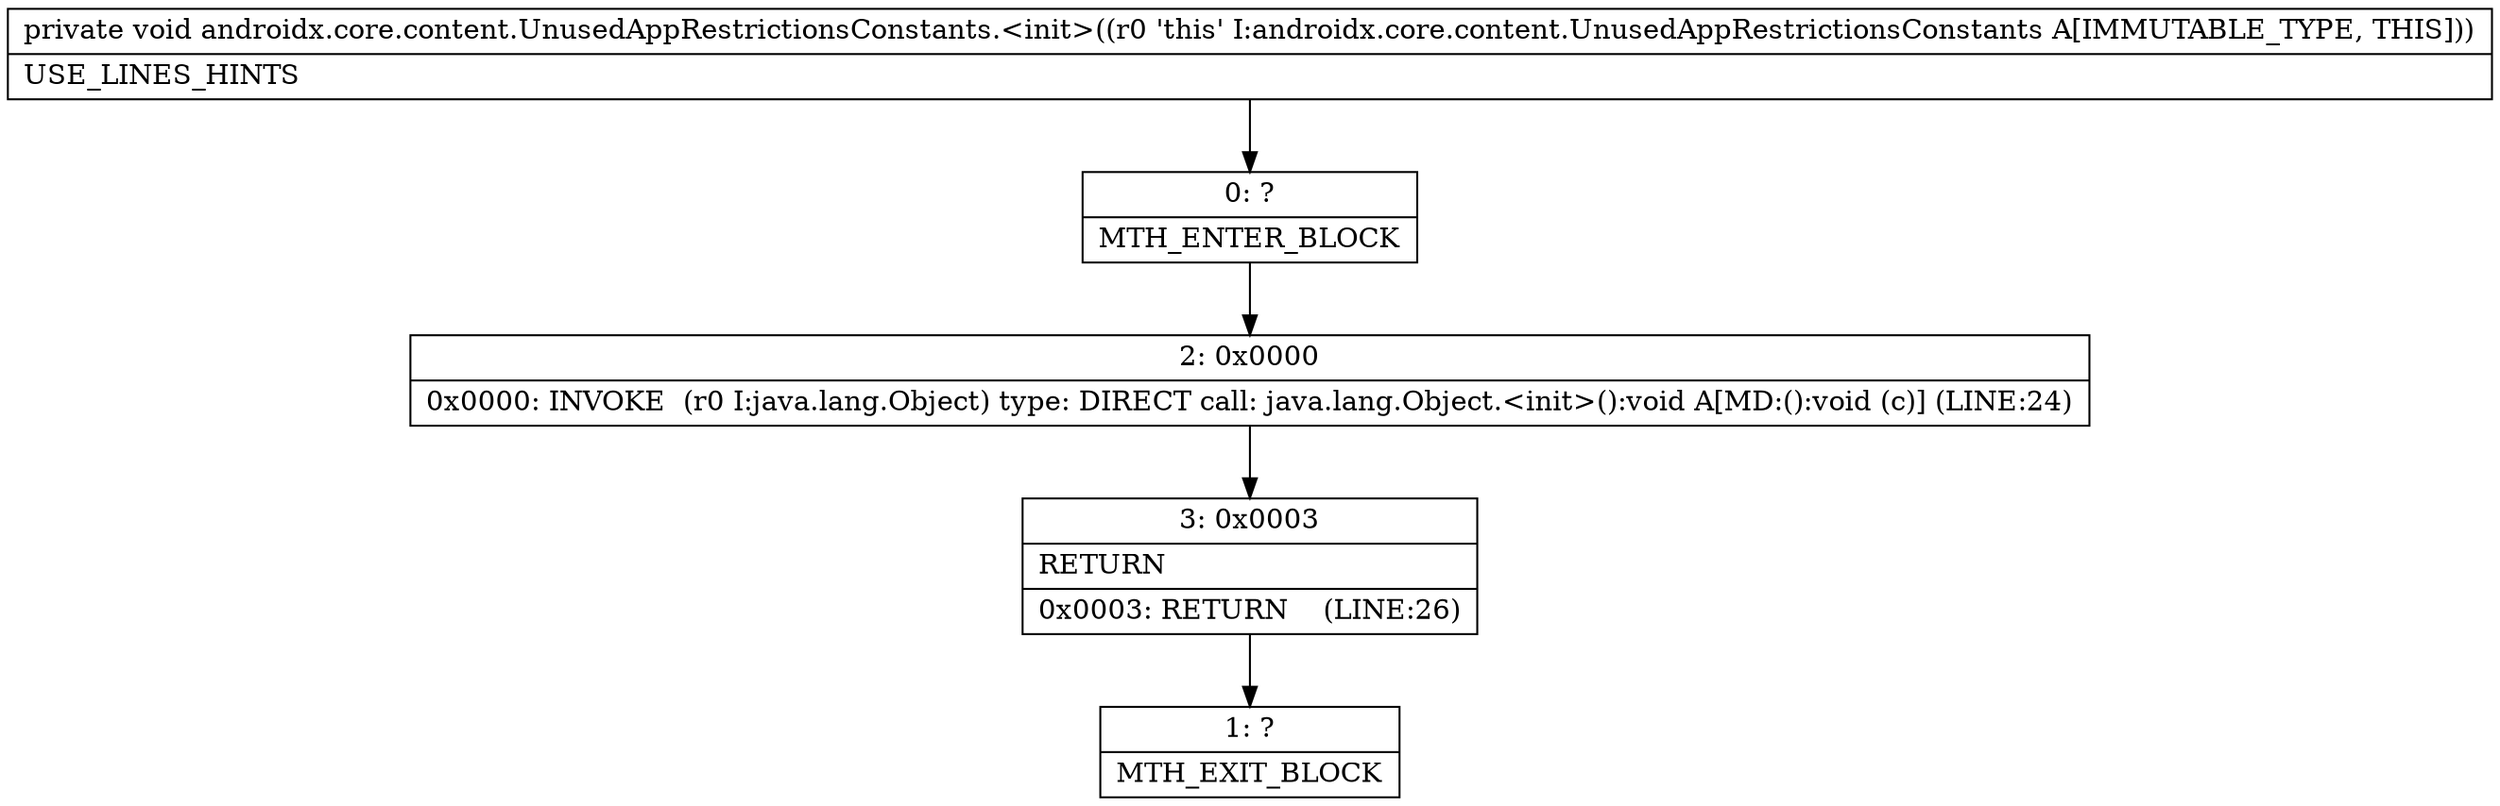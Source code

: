 digraph "CFG forandroidx.core.content.UnusedAppRestrictionsConstants.\<init\>()V" {
Node_0 [shape=record,label="{0\:\ ?|MTH_ENTER_BLOCK\l}"];
Node_2 [shape=record,label="{2\:\ 0x0000|0x0000: INVOKE  (r0 I:java.lang.Object) type: DIRECT call: java.lang.Object.\<init\>():void A[MD:():void (c)] (LINE:24)\l}"];
Node_3 [shape=record,label="{3\:\ 0x0003|RETURN\l|0x0003: RETURN    (LINE:26)\l}"];
Node_1 [shape=record,label="{1\:\ ?|MTH_EXIT_BLOCK\l}"];
MethodNode[shape=record,label="{private void androidx.core.content.UnusedAppRestrictionsConstants.\<init\>((r0 'this' I:androidx.core.content.UnusedAppRestrictionsConstants A[IMMUTABLE_TYPE, THIS]))  | USE_LINES_HINTS\l}"];
MethodNode -> Node_0;Node_0 -> Node_2;
Node_2 -> Node_3;
Node_3 -> Node_1;
}

